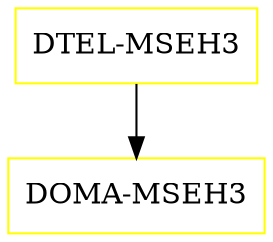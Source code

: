 digraph G {
  "DTEL-MSEH3" [shape=box,color=yellow];
  "DOMA-MSEH3" [shape=box,color=yellow,URL="./DOMA_MSEH3.html"];
  "DTEL-MSEH3" -> "DOMA-MSEH3";
}

